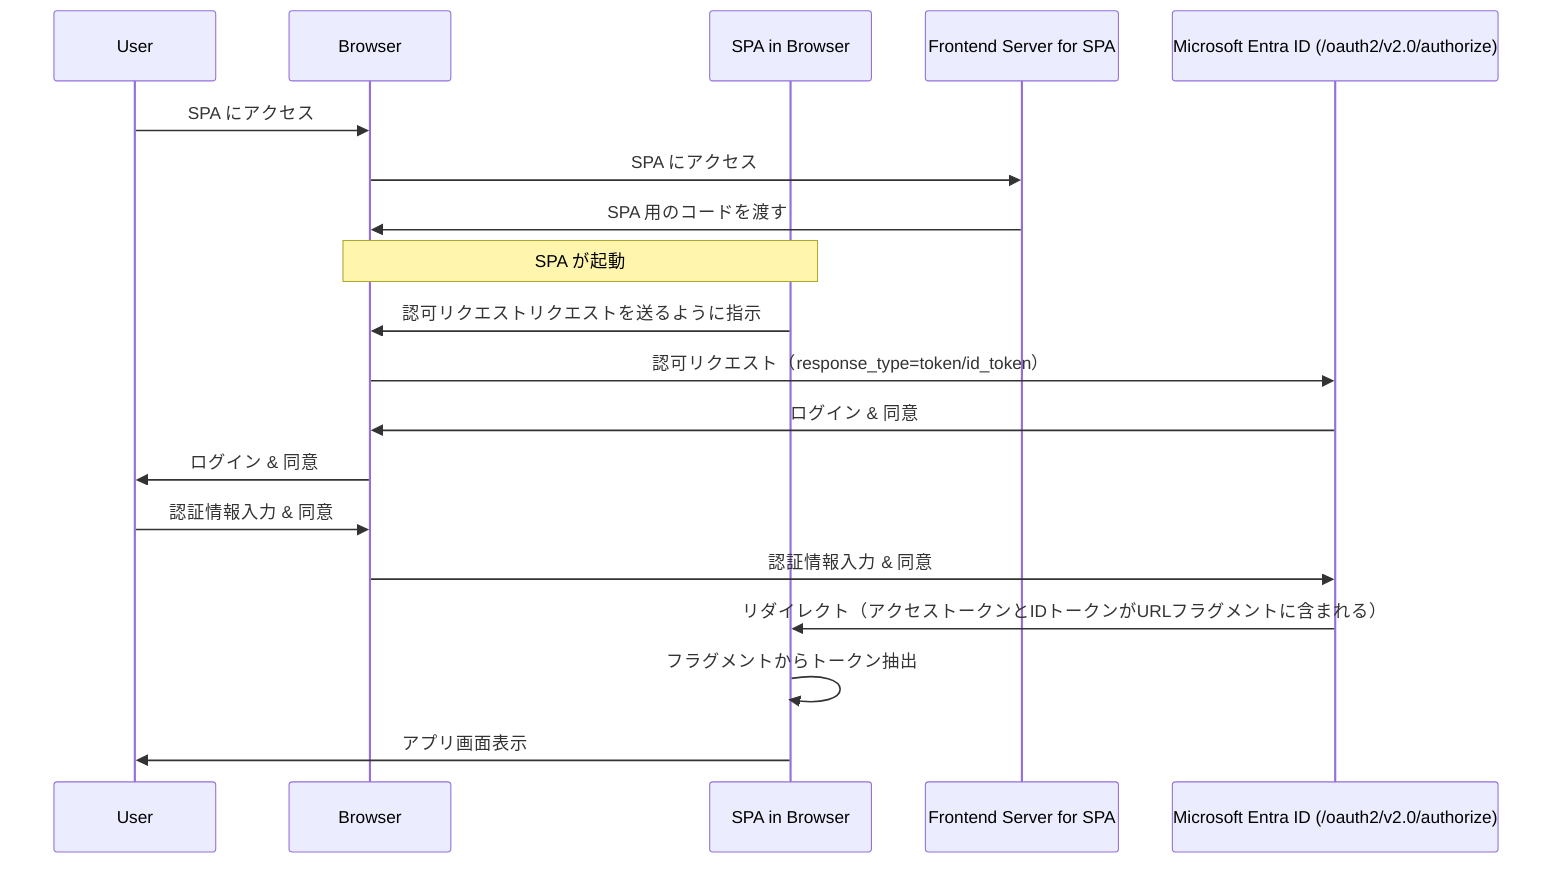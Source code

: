 sequenceDiagram
    participant User
    participant Browser
    participant SPA in Browser
    participant Frontend Server for SPA
    participant Microsoft Entra ID (/oauth2/v2.0/authorize)
    User->>Browser: SPA にアクセス
    Browser->>Frontend Server for SPA: SPA にアクセス
    Frontend Server for SPA ->> Browser:SPA 用のコードを渡す
    Note over Browser,SPA in Browser:SPA が起動
    SPA in Browser->>Browser:認可リクエストリクエストを送るように指示
    Browser->>Microsoft Entra ID (/oauth2/v2.0/authorize): 認可リクエスト（response_type=token/id_token）
    Microsoft Entra ID (/oauth2/v2.0/authorize)->>Browser: ログイン & 同意
    Browser->>User: ログイン & 同意
    User->>Browser:認証情報入力 & 同意
    Browser->>Microsoft Entra ID (/oauth2/v2.0/authorize): 認証情報入力 & 同意
    Microsoft Entra ID (/oauth2/v2.0/authorize)->>SPA in Browser: リダイレクト（アクセストークンとIDトークンがURLフラグメントに含まれる）
    SPA in Browser->>SPA in Browser: フラグメントからトークン抽出
    SPA in Browser->>User: アプリ画面表示